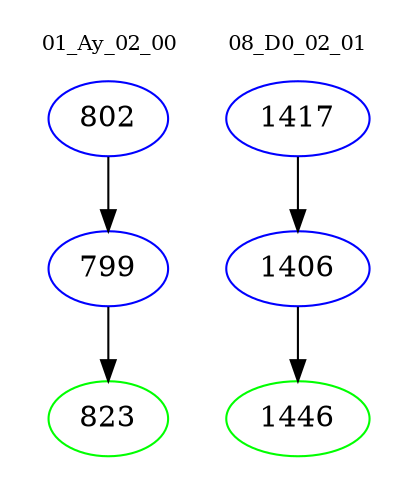 digraph{
subgraph cluster_0 {
color = white
label = "01_Ay_02_00";
fontsize=10;
T0_802 [label="802", color="blue"]
T0_802 -> T0_799 [color="black"]
T0_799 [label="799", color="blue"]
T0_799 -> T0_823 [color="black"]
T0_823 [label="823", color="green"]
}
subgraph cluster_1 {
color = white
label = "08_D0_02_01";
fontsize=10;
T1_1417 [label="1417", color="blue"]
T1_1417 -> T1_1406 [color="black"]
T1_1406 [label="1406", color="blue"]
T1_1406 -> T1_1446 [color="black"]
T1_1446 [label="1446", color="green"]
}
}
